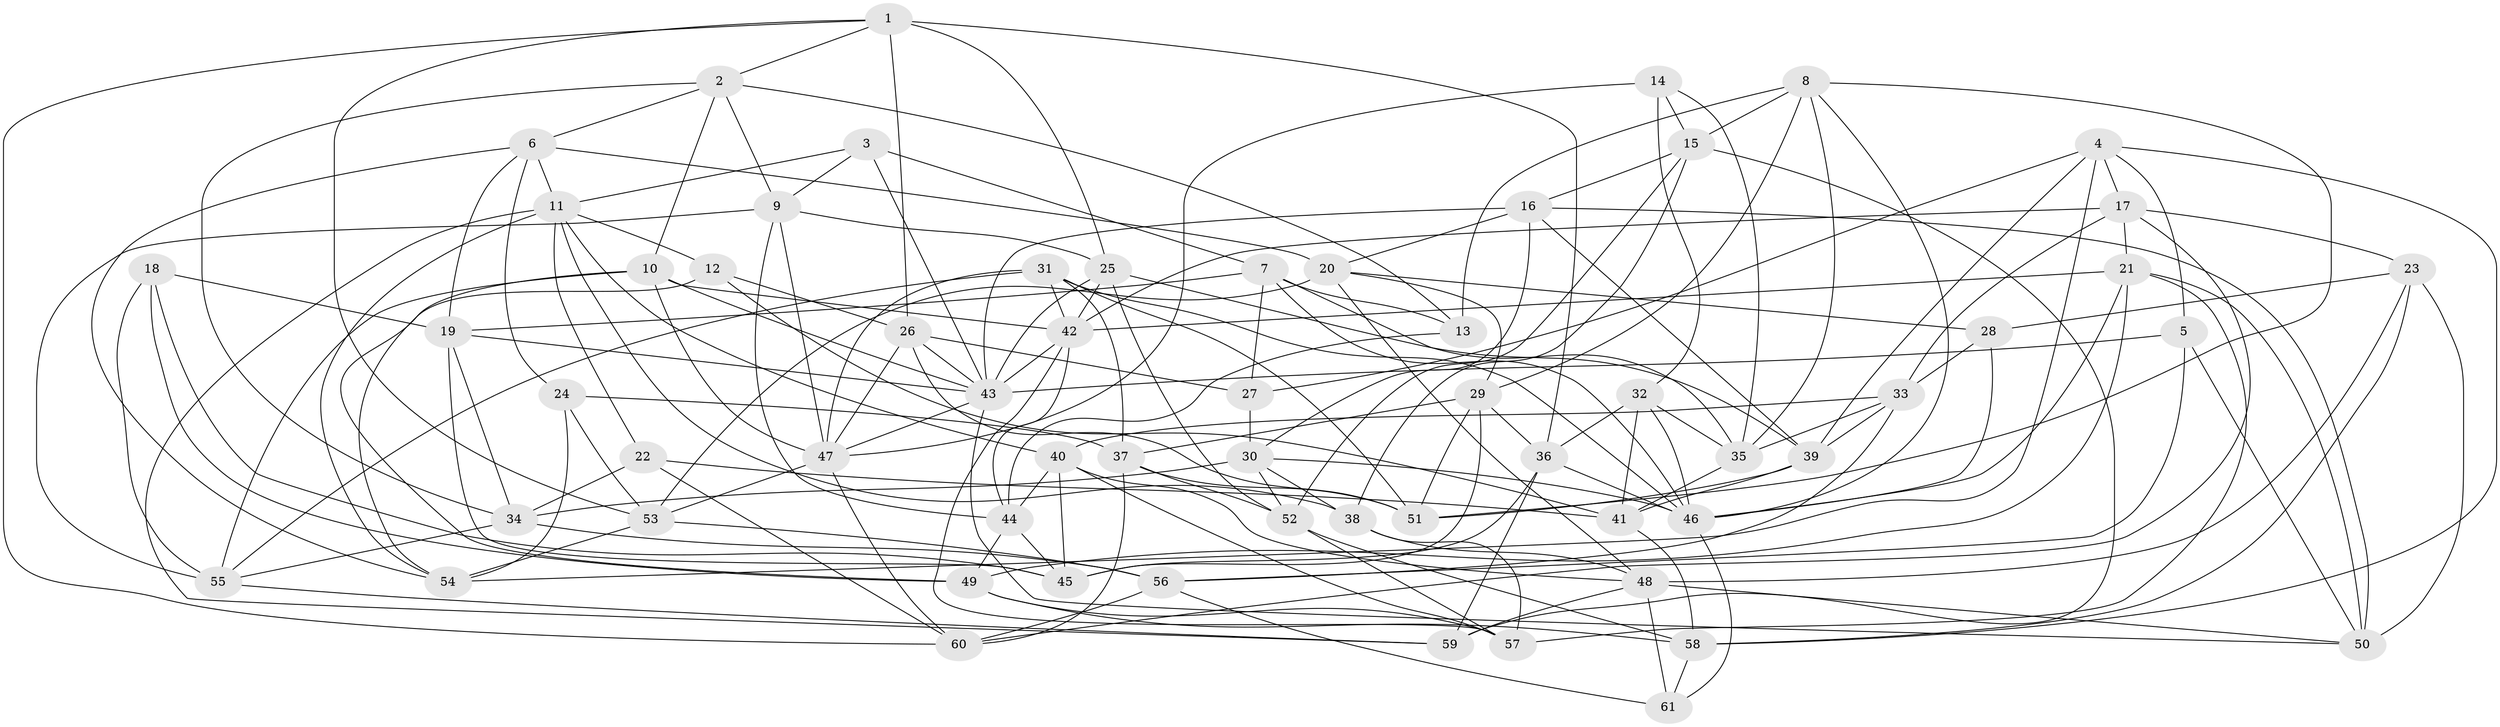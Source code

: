 // original degree distribution, {4: 1.0}
// Generated by graph-tools (version 1.1) at 2025/50/03/09/25 03:50:55]
// undirected, 61 vertices, 177 edges
graph export_dot {
graph [start="1"]
  node [color=gray90,style=filled];
  1;
  2;
  3;
  4;
  5;
  6;
  7;
  8;
  9;
  10;
  11;
  12;
  13;
  14;
  15;
  16;
  17;
  18;
  19;
  20;
  21;
  22;
  23;
  24;
  25;
  26;
  27;
  28;
  29;
  30;
  31;
  32;
  33;
  34;
  35;
  36;
  37;
  38;
  39;
  40;
  41;
  42;
  43;
  44;
  45;
  46;
  47;
  48;
  49;
  50;
  51;
  52;
  53;
  54;
  55;
  56;
  57;
  58;
  59;
  60;
  61;
  1 -- 2 [weight=1.0];
  1 -- 25 [weight=1.0];
  1 -- 26 [weight=1.0];
  1 -- 36 [weight=1.0];
  1 -- 53 [weight=1.0];
  1 -- 60 [weight=1.0];
  2 -- 6 [weight=1.0];
  2 -- 9 [weight=1.0];
  2 -- 10 [weight=1.0];
  2 -- 13 [weight=1.0];
  2 -- 34 [weight=1.0];
  3 -- 7 [weight=1.0];
  3 -- 9 [weight=1.0];
  3 -- 11 [weight=1.0];
  3 -- 43 [weight=1.0];
  4 -- 5 [weight=1.0];
  4 -- 17 [weight=1.0];
  4 -- 27 [weight=1.0];
  4 -- 39 [weight=1.0];
  4 -- 54 [weight=1.0];
  4 -- 58 [weight=1.0];
  5 -- 43 [weight=1.0];
  5 -- 50 [weight=1.0];
  5 -- 56 [weight=1.0];
  6 -- 11 [weight=1.0];
  6 -- 19 [weight=1.0];
  6 -- 20 [weight=1.0];
  6 -- 24 [weight=1.0];
  6 -- 54 [weight=1.0];
  7 -- 13 [weight=1.0];
  7 -- 19 [weight=1.0];
  7 -- 27 [weight=1.0];
  7 -- 35 [weight=1.0];
  7 -- 46 [weight=1.0];
  8 -- 13 [weight=1.0];
  8 -- 15 [weight=1.0];
  8 -- 29 [weight=1.0];
  8 -- 35 [weight=1.0];
  8 -- 46 [weight=1.0];
  8 -- 51 [weight=1.0];
  9 -- 25 [weight=1.0];
  9 -- 44 [weight=1.0];
  9 -- 47 [weight=1.0];
  9 -- 55 [weight=1.0];
  10 -- 42 [weight=1.0];
  10 -- 43 [weight=1.0];
  10 -- 47 [weight=1.0];
  10 -- 49 [weight=1.0];
  10 -- 55 [weight=1.0];
  11 -- 12 [weight=1.0];
  11 -- 22 [weight=1.0];
  11 -- 38 [weight=1.0];
  11 -- 40 [weight=1.0];
  11 -- 54 [weight=1.0];
  11 -- 59 [weight=1.0];
  12 -- 26 [weight=1.0];
  12 -- 41 [weight=1.0];
  12 -- 54 [weight=1.0];
  13 -- 44 [weight=1.0];
  14 -- 15 [weight=1.0];
  14 -- 32 [weight=1.0];
  14 -- 35 [weight=1.0];
  14 -- 47 [weight=1.0];
  15 -- 16 [weight=1.0];
  15 -- 38 [weight=1.0];
  15 -- 52 [weight=1.0];
  15 -- 59 [weight=1.0];
  16 -- 20 [weight=1.0];
  16 -- 30 [weight=1.0];
  16 -- 39 [weight=1.0];
  16 -- 43 [weight=1.0];
  16 -- 50 [weight=1.0];
  17 -- 21 [weight=1.0];
  17 -- 23 [weight=1.0];
  17 -- 33 [weight=1.0];
  17 -- 42 [weight=1.0];
  17 -- 60 [weight=1.0];
  18 -- 19 [weight=1.0];
  18 -- 45 [weight=1.0];
  18 -- 49 [weight=1.0];
  18 -- 55 [weight=1.0];
  19 -- 34 [weight=1.0];
  19 -- 43 [weight=1.0];
  19 -- 45 [weight=1.0];
  20 -- 28 [weight=1.0];
  20 -- 29 [weight=1.0];
  20 -- 48 [weight=1.0];
  20 -- 53 [weight=1.0];
  21 -- 42 [weight=1.0];
  21 -- 46 [weight=1.0];
  21 -- 49 [weight=1.0];
  21 -- 50 [weight=1.0];
  21 -- 57 [weight=1.0];
  22 -- 34 [weight=1.0];
  22 -- 41 [weight=1.0];
  22 -- 60 [weight=1.0];
  23 -- 28 [weight=1.0];
  23 -- 48 [weight=2.0];
  23 -- 50 [weight=1.0];
  23 -- 58 [weight=1.0];
  24 -- 37 [weight=1.0];
  24 -- 53 [weight=1.0];
  24 -- 54 [weight=1.0];
  25 -- 39 [weight=1.0];
  25 -- 42 [weight=1.0];
  25 -- 43 [weight=1.0];
  25 -- 52 [weight=1.0];
  26 -- 27 [weight=1.0];
  26 -- 43 [weight=1.0];
  26 -- 47 [weight=1.0];
  26 -- 51 [weight=1.0];
  27 -- 30 [weight=1.0];
  28 -- 33 [weight=1.0];
  28 -- 46 [weight=1.0];
  29 -- 36 [weight=1.0];
  29 -- 37 [weight=1.0];
  29 -- 45 [weight=1.0];
  29 -- 51 [weight=1.0];
  30 -- 34 [weight=1.0];
  30 -- 38 [weight=1.0];
  30 -- 46 [weight=1.0];
  30 -- 52 [weight=1.0];
  31 -- 37 [weight=1.0];
  31 -- 42 [weight=1.0];
  31 -- 46 [weight=1.0];
  31 -- 47 [weight=1.0];
  31 -- 51 [weight=1.0];
  31 -- 55 [weight=1.0];
  32 -- 35 [weight=1.0];
  32 -- 36 [weight=1.0];
  32 -- 41 [weight=1.0];
  32 -- 46 [weight=2.0];
  33 -- 35 [weight=1.0];
  33 -- 39 [weight=1.0];
  33 -- 40 [weight=1.0];
  33 -- 56 [weight=1.0];
  34 -- 55 [weight=1.0];
  34 -- 56 [weight=1.0];
  35 -- 41 [weight=1.0];
  36 -- 45 [weight=1.0];
  36 -- 46 [weight=1.0];
  36 -- 59 [weight=1.0];
  37 -- 51 [weight=1.0];
  37 -- 52 [weight=1.0];
  37 -- 60 [weight=1.0];
  38 -- 48 [weight=2.0];
  38 -- 57 [weight=1.0];
  39 -- 41 [weight=1.0];
  39 -- 51 [weight=1.0];
  40 -- 44 [weight=1.0];
  40 -- 45 [weight=1.0];
  40 -- 48 [weight=1.0];
  40 -- 57 [weight=1.0];
  41 -- 58 [weight=1.0];
  42 -- 43 [weight=1.0];
  42 -- 44 [weight=1.0];
  42 -- 57 [weight=1.0];
  43 -- 47 [weight=1.0];
  43 -- 50 [weight=1.0];
  44 -- 45 [weight=1.0];
  44 -- 49 [weight=1.0];
  46 -- 61 [weight=1.0];
  47 -- 53 [weight=1.0];
  47 -- 60 [weight=1.0];
  48 -- 50 [weight=1.0];
  48 -- 59 [weight=2.0];
  48 -- 61 [weight=1.0];
  49 -- 57 [weight=1.0];
  49 -- 58 [weight=1.0];
  52 -- 57 [weight=1.0];
  52 -- 58 [weight=1.0];
  53 -- 54 [weight=1.0];
  53 -- 56 [weight=1.0];
  55 -- 59 [weight=1.0];
  56 -- 60 [weight=1.0];
  56 -- 61 [weight=1.0];
  58 -- 61 [weight=1.0];
}
